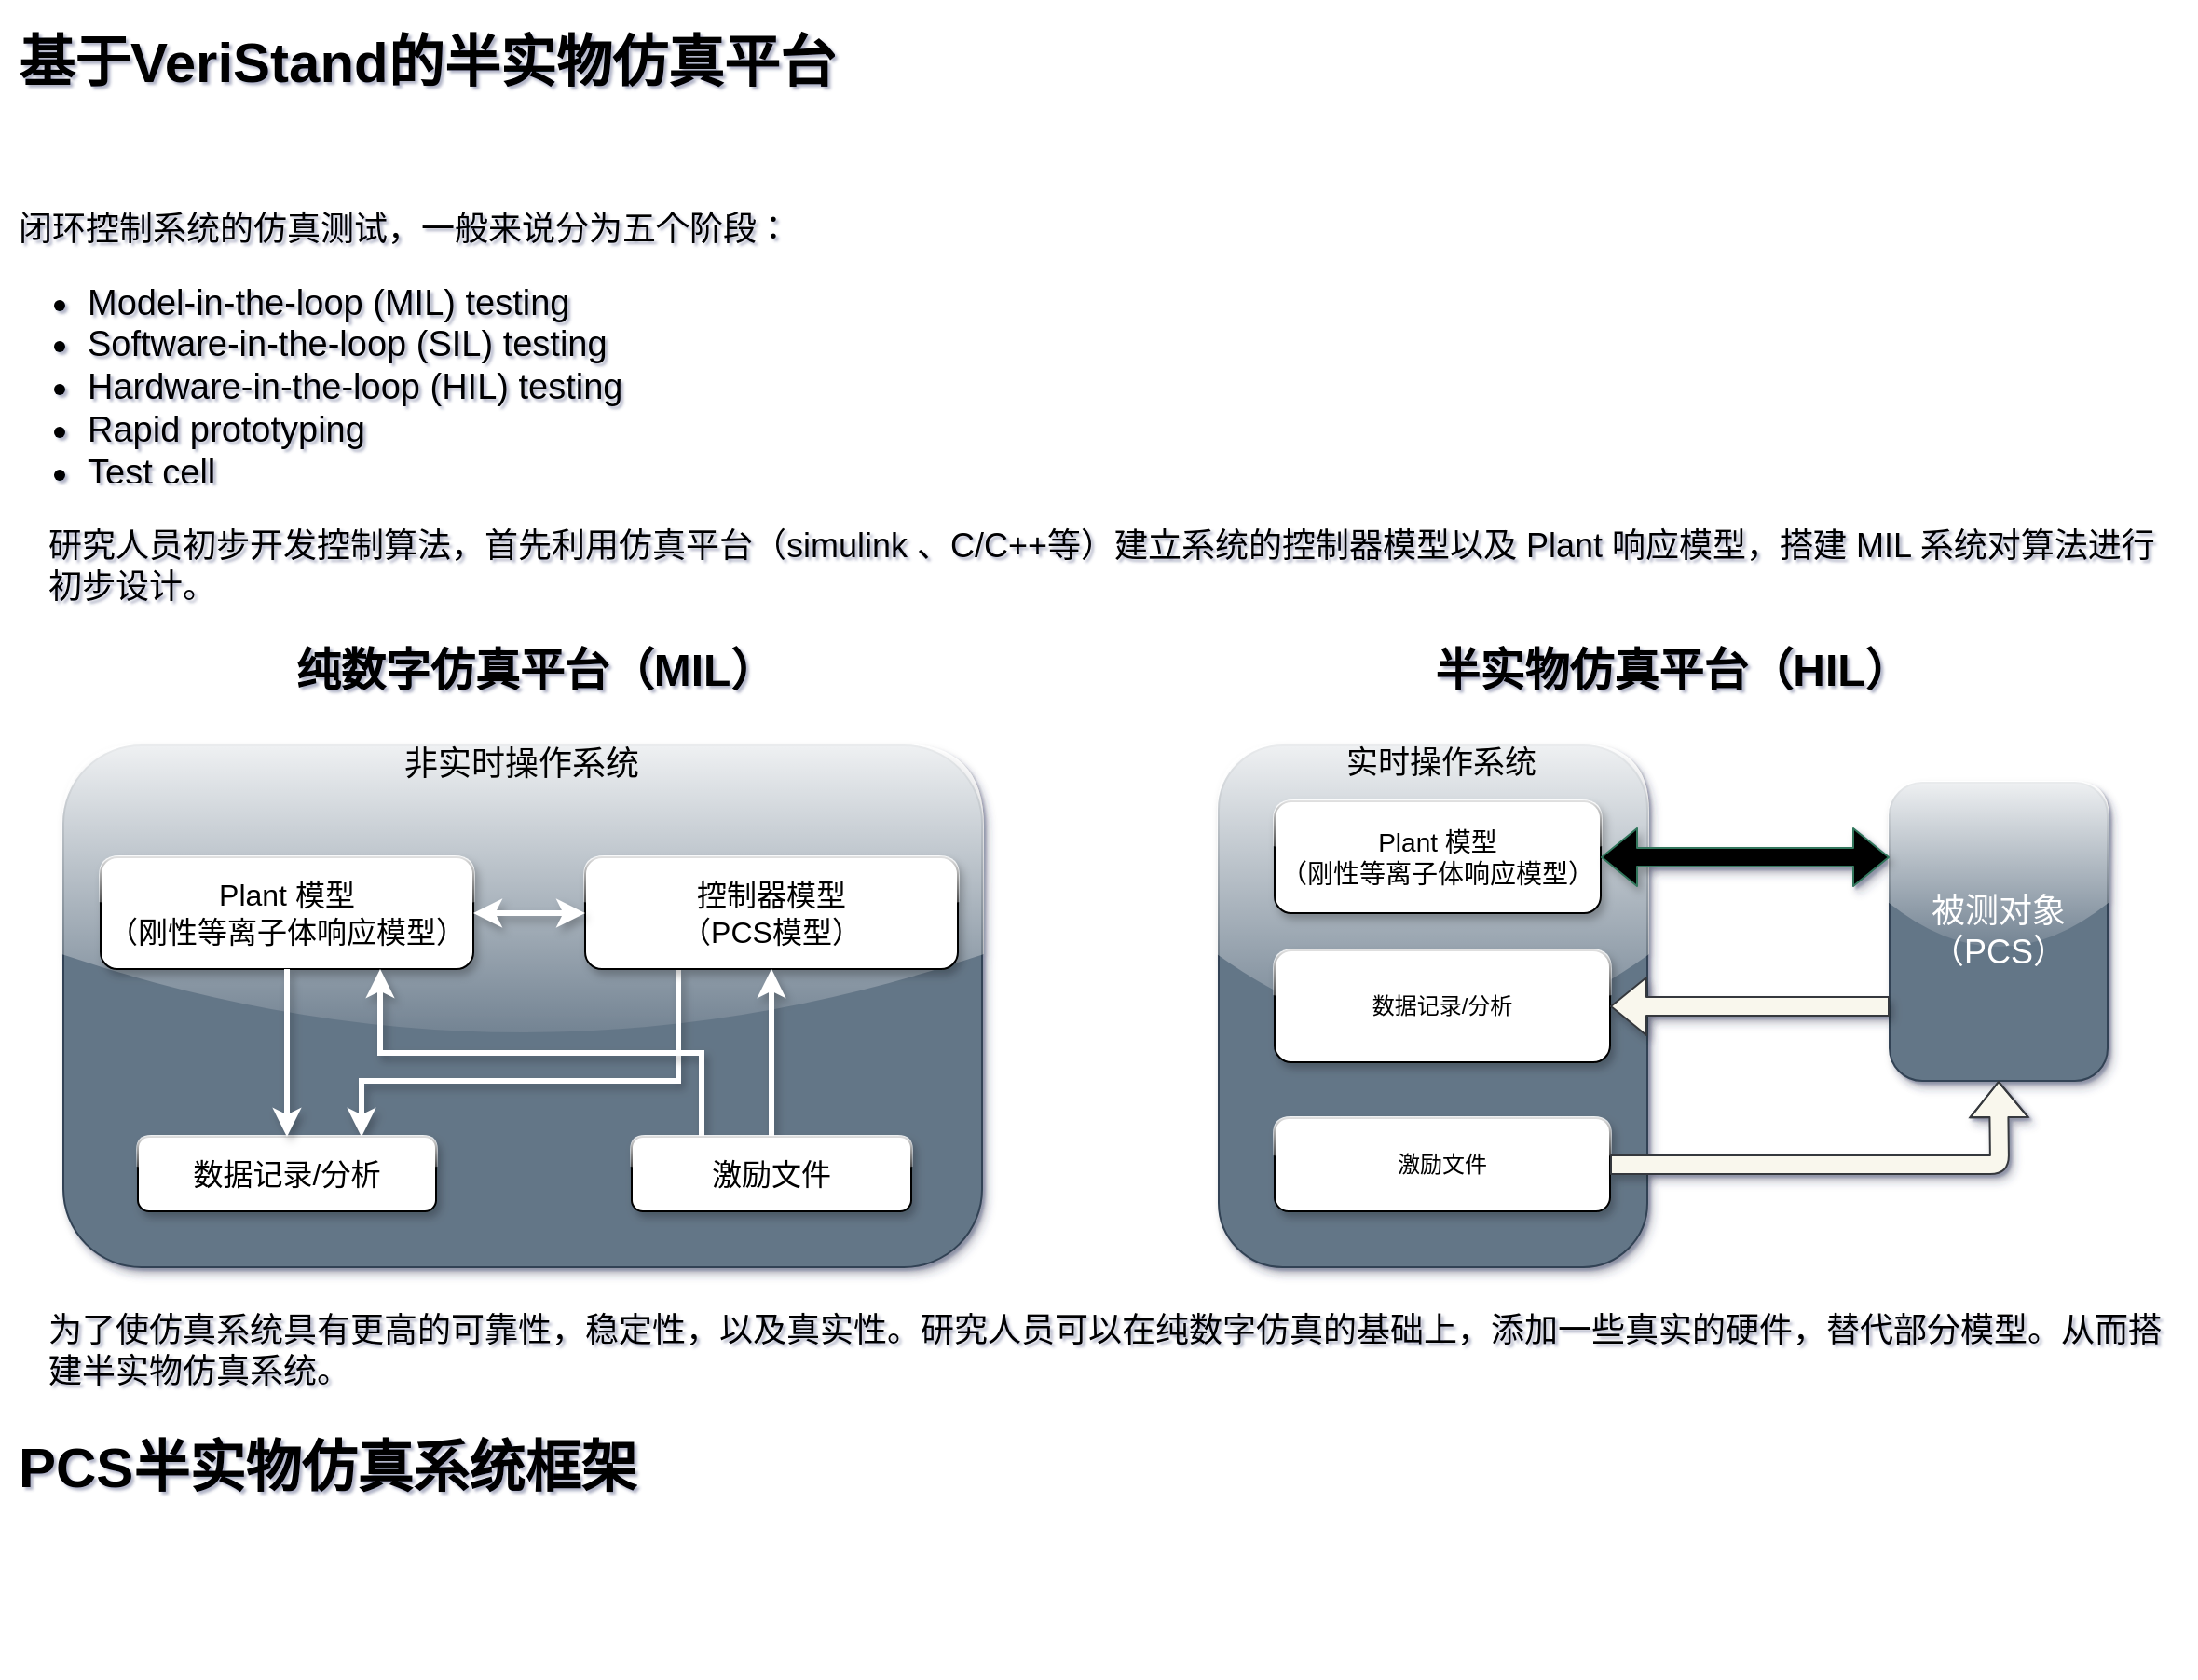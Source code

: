 <mxfile version="13.7.2" type="github">
  <diagram name="Page-1" id="90a13364-a465-7bf4-72fc-28e22215d7a0">
    <mxGraphModel dx="1344" dy="781" grid="1" gridSize="10" guides="1" tooltips="1" connect="1" arrows="1" fold="1" page="1" pageScale="1.5" pageWidth="1169" pageHeight="826" background="#FFFFFF" math="0" shadow="1">
      <root>
        <mxCell id="0" style=";html=1;" />
        <mxCell id="1" style=";html=1;" parent="0" />
        <mxCell id="3a17f1ce550125da-2" value="" style="whiteSpace=wrap;html=1;shadow=1;fontSize=18;fillColor=#647687;strokeColor=#314354;fontColor=#ffffff;sketch=0;glass=1;rounded=1;" parent="1" vertex="1">
          <mxGeometry x="30" y="400" width="493" height="280" as="geometry" />
        </mxCell>
        <mxCell id="4zeWZuu6Md9pc4fW7RT8-2" value="纯数字仿真平台（MIL）" style="text;strokeColor=none;fillColor=none;html=1;fontSize=24;fontStyle=1;verticalAlign=middle;align=center;shadow=1;glass=0;rounded=0;sketch=0;" parent="1" vertex="1">
          <mxGeometry x="150" y="340" width="265" height="40" as="geometry" />
        </mxCell>
        <mxCell id="4zeWZuu6Md9pc4fW7RT8-10" value="&lt;font style=&quot;font-size: 16px&quot;&gt;Plant 模型&lt;br&gt;（刚性等离子体响应模型）&lt;br&gt;&lt;/font&gt;" style="rounded=1;whiteSpace=wrap;html=1;gradientDirection=south;shadow=1;glass=1;" parent="1" vertex="1">
          <mxGeometry x="50" y="460" width="200" height="60" as="geometry" />
        </mxCell>
        <mxCell id="4zeWZuu6Md9pc4fW7RT8-22" style="edgeStyle=orthogonalEdgeStyle;rounded=0;sketch=0;orthogonalLoop=1;jettySize=auto;html=1;exitX=0.25;exitY=1;exitDx=0;exitDy=0;entryX=0.75;entryY=0;entryDx=0;entryDy=0;shadow=1;strokeColor=#FFFFFF;strokeWidth=3;" parent="1" source="4zeWZuu6Md9pc4fW7RT8-11" target="4zeWZuu6Md9pc4fW7RT8-15" edge="1">
          <mxGeometry relative="1" as="geometry">
            <Array as="points">
              <mxPoint x="360" y="580" />
              <mxPoint x="190" y="580" />
            </Array>
          </mxGeometry>
        </mxCell>
        <mxCell id="4zeWZuu6Md9pc4fW7RT8-11" value="&lt;font style=&quot;font-size: 16px&quot;&gt;控制器模型&lt;br&gt;（PCS模型）&lt;br&gt;&lt;/font&gt;" style="rounded=1;whiteSpace=wrap;html=1;shadow=1;gradientColor=none;glass=1;" parent="1" vertex="1">
          <mxGeometry x="310" y="460" width="200" height="60" as="geometry" />
        </mxCell>
        <mxCell id="4zeWZuu6Md9pc4fW7RT8-14" value="" style="endArrow=classic;startArrow=classic;html=1;strokeColor=#FFFFFF;entryX=0;entryY=0.5;entryDx=0;entryDy=0;exitX=1;exitY=0.5;exitDx=0;exitDy=0;strokeWidth=3;sketch=0;shadow=1;" parent="1" source="4zeWZuu6Md9pc4fW7RT8-10" target="4zeWZuu6Md9pc4fW7RT8-11" edge="1">
          <mxGeometry width="50" height="50" relative="1" as="geometry">
            <mxPoint x="330" y="610" as="sourcePoint" />
            <mxPoint x="380" y="560" as="targetPoint" />
          </mxGeometry>
        </mxCell>
        <mxCell id="4zeWZuu6Md9pc4fW7RT8-15" value="&lt;font style=&quot;font-size: 16px&quot;&gt;数据记录/分析&lt;/font&gt;" style="rounded=1;whiteSpace=wrap;html=1;shadow=1;glass=1;sketch=0;gradientColor=none;" parent="1" vertex="1">
          <mxGeometry x="70" y="610" width="160" height="40" as="geometry" />
        </mxCell>
        <mxCell id="4zeWZuu6Md9pc4fW7RT8-20" style="edgeStyle=orthogonalEdgeStyle;rounded=0;sketch=0;orthogonalLoop=1;jettySize=auto;html=1;exitX=0.5;exitY=0;exitDx=0;exitDy=0;shadow=1;strokeColor=#FFFFFF;strokeWidth=3;entryX=0.5;entryY=1;entryDx=0;entryDy=0;" parent="1" source="4zeWZuu6Md9pc4fW7RT8-16" target="4zeWZuu6Md9pc4fW7RT8-11" edge="1">
          <mxGeometry relative="1" as="geometry">
            <mxPoint x="330" y="750" as="targetPoint" />
          </mxGeometry>
        </mxCell>
        <mxCell id="4zeWZuu6Md9pc4fW7RT8-21" style="edgeStyle=orthogonalEdgeStyle;rounded=0;sketch=0;orthogonalLoop=1;jettySize=auto;html=1;exitX=0.25;exitY=0;exitDx=0;exitDy=0;entryX=0.75;entryY=1;entryDx=0;entryDy=0;shadow=1;strokeColor=#FFFFFF;strokeWidth=3;" parent="1" source="4zeWZuu6Md9pc4fW7RT8-16" target="4zeWZuu6Md9pc4fW7RT8-10" edge="1">
          <mxGeometry relative="1" as="geometry" />
        </mxCell>
        <mxCell id="4zeWZuu6Md9pc4fW7RT8-16" value="&lt;span style=&quot;font-size: 16px&quot;&gt;激励文件&lt;/span&gt;" style="rounded=1;whiteSpace=wrap;html=1;shadow=1;glass=1;sketch=0;gradientColor=none;" parent="1" vertex="1">
          <mxGeometry x="335" y="610" width="150" height="40" as="geometry" />
        </mxCell>
        <mxCell id="4zeWZuu6Md9pc4fW7RT8-18" value="" style="endArrow=classic;html=1;shadow=1;strokeColor=#FFFFFF;strokeWidth=3;exitX=0.5;exitY=1;exitDx=0;exitDy=0;entryX=0.5;entryY=0;entryDx=0;entryDy=0;" parent="1" source="4zeWZuu6Md9pc4fW7RT8-10" target="4zeWZuu6Md9pc4fW7RT8-15" edge="1">
          <mxGeometry width="50" height="50" relative="1" as="geometry">
            <mxPoint x="160" y="580" as="sourcePoint" />
            <mxPoint x="210" y="530" as="targetPoint" />
          </mxGeometry>
        </mxCell>
        <mxCell id="4zeWZuu6Md9pc4fW7RT8-23" value="&lt;h1&gt;&lt;font style=&quot;font-size: 30px&quot;&gt;基于VeriStand的半实物仿真平台&lt;/font&gt;&lt;/h1&gt;&lt;h1&gt;&amp;nbsp;&lt;/h1&gt;&lt;div&gt;&lt;font style=&quot;font-size: 18px&quot;&gt;闭环控制系统的仿真测试，一般来说分为五个阶段：&lt;/font&gt;&lt;/div&gt;&lt;div&gt;&lt;br&gt;&lt;/div&gt;" style="text;html=1;strokeColor=none;fillColor=none;spacing=5;spacingTop=-20;whiteSpace=wrap;overflow=hidden;rounded=0;shadow=1;glass=0;sketch=0;" parent="1" vertex="1">
          <mxGeometry x="0.5" y="10" width="450" height="250" as="geometry" />
        </mxCell>
        <mxCell id="4zeWZuu6Md9pc4fW7RT8-24" value="&lt;ul style=&quot;font-size: 19px&quot;&gt;&lt;li&gt;Model-in-the-loop (MIL) testing&lt;/li&gt;&lt;li&gt;Software-in-the-loop (SIL) testing&lt;/li&gt;&lt;li&gt;Hardware-in-the-loop (HIL) testing&lt;/li&gt;&lt;li&gt;Rapid prototyping&lt;/li&gt;&lt;li&gt;Test cell&lt;/li&gt;&lt;/ul&gt;" style="text;strokeColor=none;fillColor=none;html=1;whiteSpace=wrap;verticalAlign=middle;overflow=hidden;rounded=0;shadow=1;glass=0;sketch=0;" parent="1" vertex="1">
          <mxGeometry x="0.5" y="130" width="440" height="130" as="geometry" />
        </mxCell>
        <mxCell id="MGatNnKisEMFNEqPmOs--1" value="" style="whiteSpace=wrap;html=1;shadow=1;fontSize=18;fillColor=#647687;strokeColor=#314354;fontColor=#ffffff;rounded=1;glass=1;" vertex="1" parent="1">
          <mxGeometry x="650" y="400" width="230" height="280" as="geometry" />
        </mxCell>
        <mxCell id="MGatNnKisEMFNEqPmOs--2" value="被测对象&lt;br&gt;（PCS）" style="whiteSpace=wrap;html=1;shadow=1;fontSize=18;fillColor=#647687;strokeColor=#314354;fontColor=#ffffff;rounded=1;glass=1;sketch=0;" vertex="1" parent="1">
          <mxGeometry x="1010" y="420" width="117" height="160" as="geometry" />
        </mxCell>
        <mxCell id="MGatNnKisEMFNEqPmOs--3" value="半实物仿真平台（HIL）" style="text;strokeColor=none;fillColor=none;html=1;fontSize=24;fontStyle=1;verticalAlign=middle;align=center;shadow=1;" vertex="1" parent="1">
          <mxGeometry x="760" y="340" width="265" height="40" as="geometry" />
        </mxCell>
        <mxCell id="MGatNnKisEMFNEqPmOs--4" value="&lt;font style=&quot;font-size: 14px&quot;&gt;Plant 模型&lt;br&gt;（刚性等离子体响应模型）&lt;/font&gt;" style="rounded=1;whiteSpace=wrap;html=1;shadow=1;glass=1;" vertex="1" parent="1">
          <mxGeometry x="680" y="430" width="175" height="60" as="geometry" />
        </mxCell>
        <mxCell id="MGatNnKisEMFNEqPmOs--5" value="" style="shape=flexArrow;endArrow=classic;startArrow=classic;html=1;entryX=0;entryY=0.25;entryDx=0;entryDy=0;exitX=1;exitY=0.5;exitDx=0;exitDy=0;strokeColor=#30765C;fillColor=#000000;sketch=0;shadow=1;" edge="1" parent="1" source="MGatNnKisEMFNEqPmOs--4" target="MGatNnKisEMFNEqPmOs--2">
          <mxGeometry width="50" height="50" relative="1" as="geometry">
            <mxPoint x="900" y="455" as="sourcePoint" />
            <mxPoint x="950" y="405" as="targetPoint" />
          </mxGeometry>
        </mxCell>
        <mxCell id="MGatNnKisEMFNEqPmOs--6" value="数据记录/分析" style="rounded=1;whiteSpace=wrap;html=1;shadow=1;glass=1;" vertex="1" parent="1">
          <mxGeometry x="680" y="510" width="180" height="60" as="geometry" />
        </mxCell>
        <mxCell id="MGatNnKisEMFNEqPmOs--7" value="" style="shape=flexArrow;endArrow=classic;html=1;entryX=1;entryY=0.5;entryDx=0;entryDy=0;exitX=0;exitY=0.75;exitDx=0;exitDy=0;fillColor=#f9f7ed;strokeColor=#36393d;rounded=1;shadow=1;sketch=0;" edge="1" parent="1" source="MGatNnKisEMFNEqPmOs--2" target="MGatNnKisEMFNEqPmOs--6">
          <mxGeometry width="50" height="50" relative="1" as="geometry">
            <mxPoint x="860" y="620" as="sourcePoint" />
            <mxPoint x="910" y="570" as="targetPoint" />
          </mxGeometry>
        </mxCell>
        <mxCell id="MGatNnKisEMFNEqPmOs--8" value="激励文件" style="rounded=1;whiteSpace=wrap;html=1;shadow=1;glass=1;" vertex="1" parent="1">
          <mxGeometry x="680" y="600" width="180" height="50" as="geometry" />
        </mxCell>
        <mxCell id="MGatNnKisEMFNEqPmOs--9" value="" style="shape=flexArrow;endArrow=classic;html=1;exitX=1;exitY=0.5;exitDx=0;exitDy=0;entryX=0.5;entryY=1;entryDx=0;entryDy=0;fillColor=#f9f7ed;strokeColor=#36393d;shadow=1;sketch=0;" edge="1" parent="1" source="MGatNnKisEMFNEqPmOs--8" target="MGatNnKisEMFNEqPmOs--2">
          <mxGeometry width="50" height="50" relative="1" as="geometry">
            <mxPoint x="970" y="620" as="sourcePoint" />
            <mxPoint x="1020" y="570" as="targetPoint" />
            <Array as="points">
              <mxPoint x="1000" y="625" />
              <mxPoint x="1069" y="625" />
            </Array>
          </mxGeometry>
        </mxCell>
        <mxCell id="MGatNnKisEMFNEqPmOs--13" value="&lt;span style=&quot;font-size: 18px&quot;&gt;研究人员初步开发控制算法，首先利用仿真平台（simulink 、C/C++等）建立系统的控制器模型以及 Plant 响应模型，搭建 MIL 系统对算法进行初步设计。&lt;br&gt;&lt;br&gt;&lt;/span&gt;" style="text;html=1;strokeColor=none;fillColor=none;align=left;verticalAlign=middle;whiteSpace=wrap;rounded=0;shadow=1;glass=0;sketch=0;" vertex="1" parent="1">
          <mxGeometry x="20" y="270" width="1145" height="90" as="geometry" />
        </mxCell>
        <mxCell id="MGatNnKisEMFNEqPmOs--14" value="&lt;span style=&quot;font-size: 18px&quot;&gt;为了使仿真系统具有更高的可靠性，稳定性，以及真实性。研究人员可以在纯数字仿真的基础上，添加一些真实的硬件，替代部分模型。从而搭建半实物仿真系统。&lt;br&gt;&lt;/span&gt;" style="text;html=1;strokeColor=none;fillColor=none;align=left;verticalAlign=middle;whiteSpace=wrap;rounded=0;shadow=1;glass=0;sketch=0;" vertex="1" parent="1">
          <mxGeometry x="20" y="680" width="1145" height="90" as="geometry" />
        </mxCell>
        <mxCell id="MGatNnKisEMFNEqPmOs--15" value="&lt;h1 style=&quot;font-size: 30px&quot;&gt;&lt;font style=&quot;font-size: 30px&quot;&gt;PCS半实物仿真系统框架&lt;/font&gt;&lt;/h1&gt;&lt;p style=&quot;font-size: 30px&quot;&gt;&lt;br&gt;&lt;/p&gt;" style="text;html=1;strokeColor=none;fillColor=none;spacing=5;spacingTop=-20;whiteSpace=wrap;overflow=hidden;rounded=0;shadow=1;glass=0;sketch=0;" vertex="1" parent="1">
          <mxGeometry x="0.5" y="760" width="369.5" height="130" as="geometry" />
        </mxCell>
        <mxCell id="MGatNnKisEMFNEqPmOs--16" value="&lt;font style=&quot;font-size: 18px&quot;&gt;非实时操作系统&lt;/font&gt;" style="text;html=1;strokeColor=none;fillColor=none;align=center;verticalAlign=middle;whiteSpace=wrap;rounded=0;shadow=1;glass=0;sketch=0;" vertex="1" parent="1">
          <mxGeometry x="205.38" y="400" width="142.25" height="20" as="geometry" />
        </mxCell>
        <mxCell id="MGatNnKisEMFNEqPmOs--18" value="&lt;font style=&quot;font-size: 17px&quot;&gt;实时操作系统&lt;/font&gt;" style="text;html=1;strokeColor=none;fillColor=none;align=center;verticalAlign=middle;whiteSpace=wrap;rounded=0;shadow=1;glass=0;sketch=0;" vertex="1" parent="1">
          <mxGeometry x="699.44" y="400" width="141.13" height="20" as="geometry" />
        </mxCell>
      </root>
    </mxGraphModel>
  </diagram>
</mxfile>
